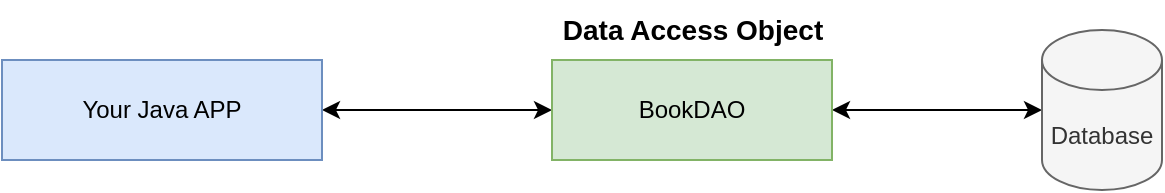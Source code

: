 <mxfile version="24.7.8">
  <diagram name="Page-1" id="uwlLmW4iyHaLzm22AI9N">
    <mxGraphModel dx="1098" dy="988" grid="1" gridSize="10" guides="1" tooltips="1" connect="1" arrows="1" fold="1" page="1" pageScale="1" pageWidth="850" pageHeight="1100" math="0" shadow="0">
      <root>
        <mxCell id="0" />
        <mxCell id="1" parent="0" />
        <mxCell id="9SwuRbiwZAb5H9NOwTFf-1" style="edgeStyle=orthogonalEdgeStyle;rounded=0;orthogonalLoop=1;jettySize=auto;html=1;startArrow=classic;startFill=1;" edge="1" parent="1" source="sY4osLXmuO5i3UQ1W31A-2" target="sY4osLXmuO5i3UQ1W31A-4">
          <mxGeometry relative="1" as="geometry" />
        </mxCell>
        <mxCell id="sY4osLXmuO5i3UQ1W31A-2" value="Your Java APP" style="rounded=0;whiteSpace=wrap;html=1;fillColor=#dae8fc;strokeColor=#6c8ebf;" parent="1" vertex="1">
          <mxGeometry x="190" y="320" width="160" height="50" as="geometry" />
        </mxCell>
        <mxCell id="9SwuRbiwZAb5H9NOwTFf-2" style="edgeStyle=orthogonalEdgeStyle;rounded=0;orthogonalLoop=1;jettySize=auto;html=1;startArrow=classic;startFill=1;" edge="1" parent="1" source="sY4osLXmuO5i3UQ1W31A-4" target="sY4osLXmuO5i3UQ1W31A-5">
          <mxGeometry relative="1" as="geometry" />
        </mxCell>
        <mxCell id="sY4osLXmuO5i3UQ1W31A-4" value="BookDAO" style="rounded=0;whiteSpace=wrap;html=1;fillColor=#d5e8d4;strokeColor=#82b366;" parent="1" vertex="1">
          <mxGeometry x="465" y="320" width="140" height="50" as="geometry" />
        </mxCell>
        <mxCell id="sY4osLXmuO5i3UQ1W31A-5" value="Database" style="shape=cylinder3;whiteSpace=wrap;html=1;boundedLbl=1;backgroundOutline=1;size=15;fillColor=#f5f5f5;fontColor=#333333;strokeColor=#666666;" parent="1" vertex="1">
          <mxGeometry x="710" y="305" width="60" height="80" as="geometry" />
        </mxCell>
        <mxCell id="9SwuRbiwZAb5H9NOwTFf-3" value="Data Access Object" style="text;html=1;align=center;verticalAlign=middle;resizable=0;points=[];autosize=1;strokeColor=none;fillColor=none;fontStyle=1;fontSize=14;" vertex="1" parent="1">
          <mxGeometry x="460" y="290" width="150" height="30" as="geometry" />
        </mxCell>
      </root>
    </mxGraphModel>
  </diagram>
</mxfile>

